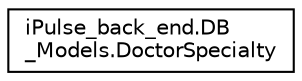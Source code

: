 digraph "Graphical Class Hierarchy"
{
 // LATEX_PDF_SIZE
  edge [fontname="Helvetica",fontsize="10",labelfontname="Helvetica",labelfontsize="10"];
  node [fontname="Helvetica",fontsize="10",shape=record];
  rankdir="LR";
  Node0 [label="iPulse_back_end.DB\l_Models.DoctorSpecialty",height=0.2,width=0.4,color="black", fillcolor="white", style="filled",URL="$classiPulse__back__end_1_1DB__Models_1_1DoctorSpecialty.html",tooltip=" "];
}
